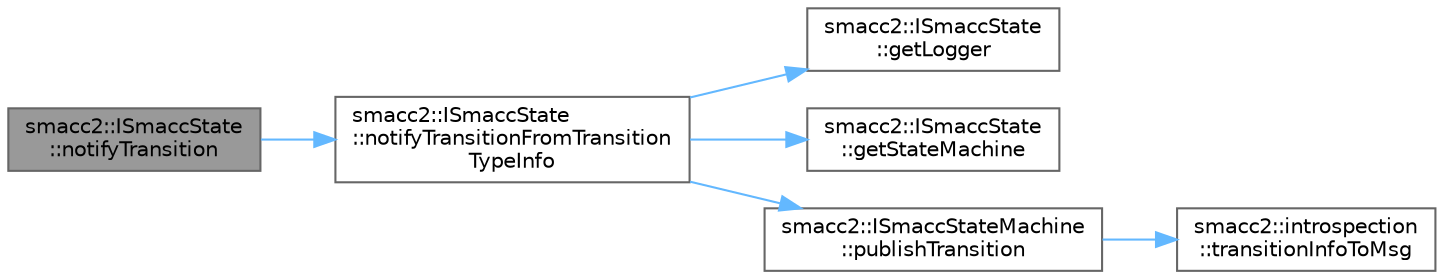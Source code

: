 digraph "smacc2::ISmaccState::notifyTransition"
{
 // LATEX_PDF_SIZE
  bgcolor="transparent";
  edge [fontname=Helvetica,fontsize=10,labelfontname=Helvetica,labelfontsize=10];
  node [fontname=Helvetica,fontsize=10,shape=box,height=0.2,width=0.4];
  rankdir="LR";
  Node1 [label="smacc2::ISmaccState\l::notifyTransition",height=0.2,width=0.4,color="gray40", fillcolor="grey60", style="filled", fontcolor="black",tooltip=" "];
  Node1 -> Node2 [color="steelblue1",style="solid"];
  Node2 [label="smacc2::ISmaccState\l::notifyTransitionFromTransition\lTypeInfo",height=0.2,width=0.4,color="grey40", fillcolor="white", style="filled",URL="$classsmacc2_1_1ISmaccState.html#af07000235dbc0541fe4cd9cc08790dd1",tooltip=" "];
  Node2 -> Node3 [color="steelblue1",style="solid"];
  Node3 [label="smacc2::ISmaccState\l::getLogger",height=0.2,width=0.4,color="grey40", fillcolor="white", style="filled",URL="$classsmacc2_1_1ISmaccState.html#a197a2c11b2510484138af98b55761fc3",tooltip=" "];
  Node2 -> Node4 [color="steelblue1",style="solid"];
  Node4 [label="smacc2::ISmaccState\l::getStateMachine",height=0.2,width=0.4,color="grey40", fillcolor="white", style="filled",URL="$classsmacc2_1_1ISmaccState.html#aba03aa66e4a505ef1cae701ad49374ac",tooltip=" "];
  Node2 -> Node5 [color="steelblue1",style="solid"];
  Node5 [label="smacc2::ISmaccStateMachine\l::publishTransition",height=0.2,width=0.4,color="grey40", fillcolor="white", style="filled",URL="$classsmacc2_1_1ISmaccStateMachine.html#a2353855528d87d449ece6078692fd89b",tooltip=" "];
  Node5 -> Node6 [color="steelblue1",style="solid"];
  Node6 [label="smacc2::introspection\l::transitionInfoToMsg",height=0.2,width=0.4,color="grey40", fillcolor="white", style="filled",URL="$namespacesmacc2_1_1introspection.html#aff63647843caf0176c8dac4c8cbfd04f",tooltip=" "];
}
